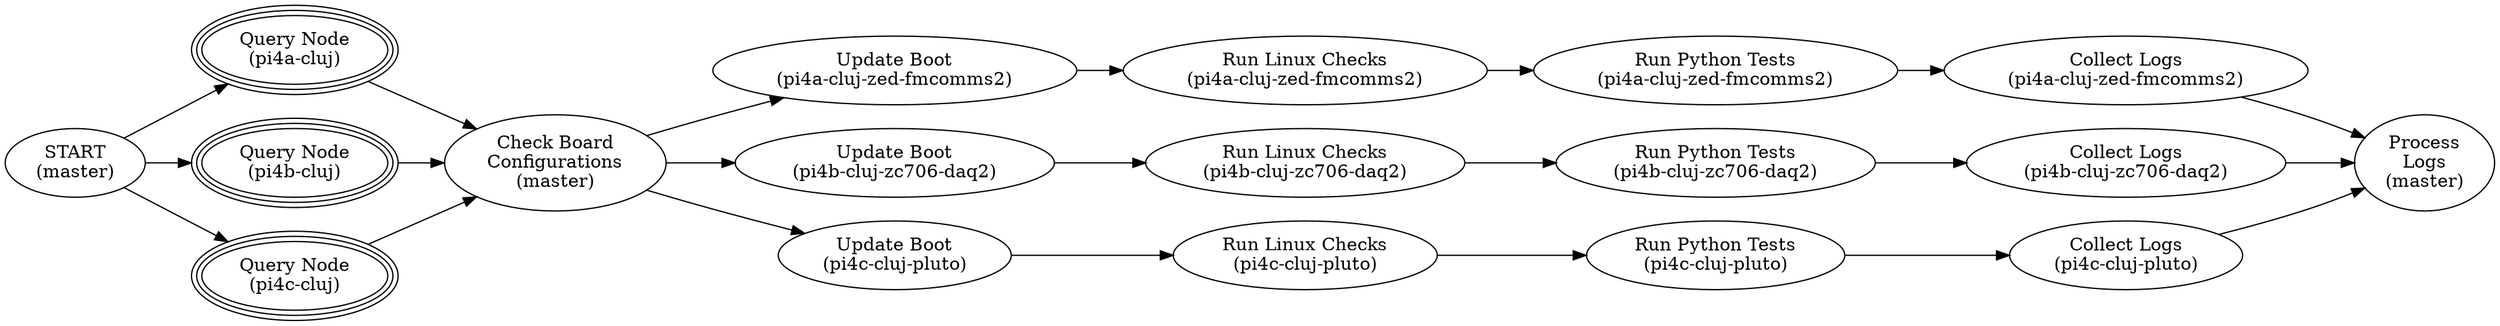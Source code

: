 digraph {


    rankdir=LR;
    //size="30,30";
    ratio = fill;

    "START\n(master)"
    "Query Node\n(pi4a-cluj)" [peripheries=3]
    "Query Node\n(pi4b-cluj)" [peripheries=3]
    "Query Node\n(pi4c-cluj)" [peripheries=3]
    "Check Board\nConfigurations\n(master)"
    "Update Boot\n(pi4a-cluj-zed-fmcomms2)"
    "Update Boot\n(pi4b-cluj-zc706-daq2)"
    "Update Boot\n(pi4c-cluj-pluto)"
    "Collect Logs\n(pi4a-cluj-zed-fmcomms2)"
    "Collect Logs\n(pi4b-cluj-zc706-daq2)"
    "Collect Logs\n(pi4c-cluj-pluto)"
    "Run Linux Checks\n(pi4a-cluj-zed-fmcomms2)"
    "Run Linux Checks\n(pi4b-cluj-zc706-daq2)"
    "Run Linux Checks\n(pi4c-cluj-pluto)"
    "Run Python Tests\n(pi4a-cluj-zed-fmcomms2)"
    "Run Python Tests\n(pi4b-cluj-zc706-daq2)"
    "Run Python Tests\n(pi4c-cluj-pluto)"
    "Process\nLogs\n(master)"

    "START\n(master)" -> "Query Node\n(pi4a-cluj)"
    "START\n(master)" -> "Query Node\n(pi4b-cluj)"
    "START\n(master)" -> "Query Node\n(pi4c-cluj)"

    "Query Node\n(pi4a-cluj)" -> "Check Board\nConfigurations\n(master)"
    "Query Node\n(pi4b-cluj)" -> "Check Board\nConfigurations\n(master)"
    "Query Node\n(pi4c-cluj)" -> "Check Board\nConfigurations\n(master)"

    "Check Board\nConfigurations\n(master)" -> "Update Boot\n(pi4a-cluj-zed-fmcomms2)"
    "Check Board\nConfigurations\n(master)" -> "Update Boot\n(pi4b-cluj-zc706-daq2)"
    "Check Board\nConfigurations\n(master)" -> "Update Boot\n(pi4c-cluj-pluto)"

    "Update Boot\n(pi4a-cluj-zed-fmcomms2)" -> "Run Linux Checks\n(pi4a-cluj-zed-fmcomms2)"
    "Update Boot\n(pi4b-cluj-zc706-daq2)" -> "Run Linux Checks\n(pi4b-cluj-zc706-daq2)"
    "Update Boot\n(pi4c-cluj-pluto)" -> "Run Linux Checks\n(pi4c-cluj-pluto)"

    "Run Linux Checks\n(pi4a-cluj-zed-fmcomms2)" -> "Run Python Tests\n(pi4a-cluj-zed-fmcomms2)"
    "Run Linux Checks\n(pi4b-cluj-zc706-daq2)" -> "Run Python Tests\n(pi4b-cluj-zc706-daq2)"
    "Run Linux Checks\n(pi4c-cluj-pluto)" -> "Run Python Tests\n(pi4c-cluj-pluto)"

    "Run Python Tests\n(pi4a-cluj-zed-fmcomms2)" -> "Collect Logs\n(pi4a-cluj-zed-fmcomms2)"
    "Run Python Tests\n(pi4b-cluj-zc706-daq2)" -> "Collect Logs\n(pi4b-cluj-zc706-daq2)"
    "Run Python Tests\n(pi4c-cluj-pluto)" -> "Collect Logs\n(pi4c-cluj-pluto)"

    "Collect Logs\n(pi4a-cluj-zed-fmcomms2)" -> "Process\nLogs\n(master)"
    "Collect Logs\n(pi4b-cluj-zc706-daq2)" -> "Process\nLogs\n(master)"
    "Collect Logs\n(pi4c-cluj-pluto)" -> "Process\nLogs\n(master)"

}
